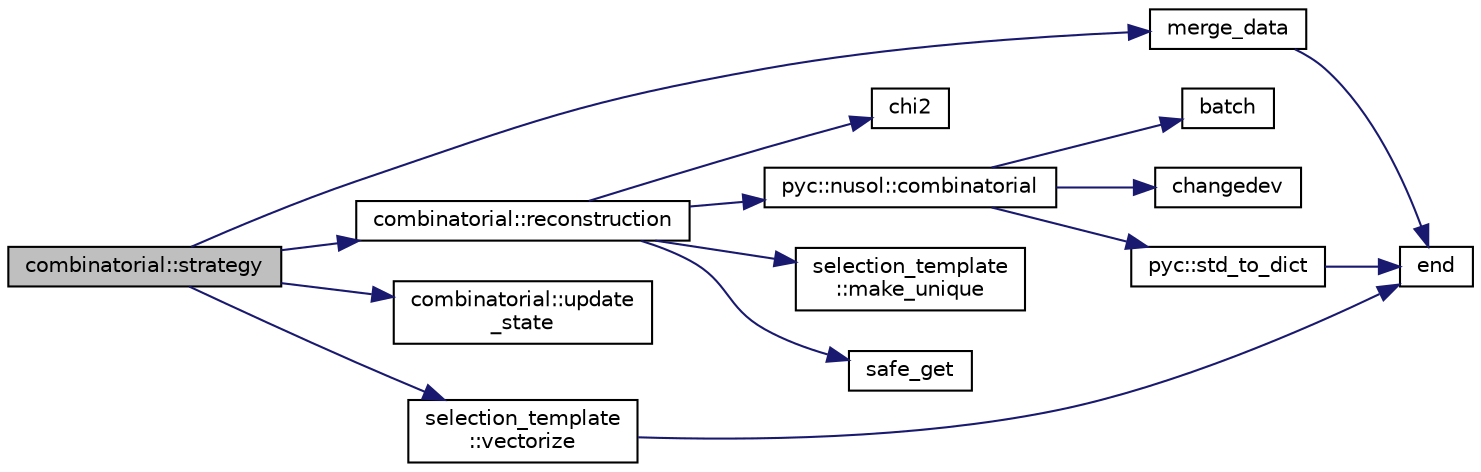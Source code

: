 digraph "combinatorial::strategy"
{
 // INTERACTIVE_SVG=YES
 // LATEX_PDF_SIZE
  edge [fontname="Helvetica",fontsize="10",labelfontname="Helvetica",labelfontsize="10"];
  node [fontname="Helvetica",fontsize="10",shape=record];
  rankdir="LR";
  Node1 [label="combinatorial::strategy",height=0.2,width=0.4,color="black", fillcolor="grey75", style="filled", fontcolor="black",tooltip=" "];
  Node1 -> Node2 [color="midnightblue",fontsize="10",style="solid",fontname="Helvetica"];
  Node2 [label="merge_data",height=0.2,width=0.4,color="black", fillcolor="white", style="filled",URL="$merge__cast_8h.html#a205af11d07be8d10770e7392817fc5c3",tooltip=" "];
  Node2 -> Node3 [color="midnightblue",fontsize="10",style="solid",fontname="Helvetica"];
  Node3 [label="end",height=0.2,width=0.4,color="black", fillcolor="white", style="filled",URL="$_3name_4_8h.html#a64e9fa75beda50a9e8400ee0d4e61984",tooltip=" "];
  Node1 -> Node4 [color="midnightblue",fontsize="10",style="solid",fontname="Helvetica"];
  Node4 [label="combinatorial::reconstruction",height=0.2,width=0.4,color="black", fillcolor="white", style="filled",URL="$classcombinatorial.html#a4f90aaf04154a0d1ca9d59e1ccb2c54e",tooltip=" "];
  Node4 -> Node5 [color="midnightblue",fontsize="10",style="solid",fontname="Helvetica"];
  Node5 [label="chi2",height=0.2,width=0.4,color="black", fillcolor="white", style="filled",URL="$combinatorial_8cxx.html#acd33f38fd89cd298ef5d1ea858ee0416",tooltip=" "];
  Node4 -> Node6 [color="midnightblue",fontsize="10",style="solid",fontname="Helvetica"];
  Node6 [label="pyc::nusol::combinatorial",height=0.2,width=0.4,color="black", fillcolor="white", style="filled",URL="$namespacepyc_1_1nusol.html#a0b618f866aa33e16c704d828744335e1",tooltip=" "];
  Node6 -> Node7 [color="midnightblue",fontsize="10",style="solid",fontname="Helvetica"];
  Node7 [label="batch",height=0.2,width=0.4,color="black", fillcolor="white", style="filled",URL="$_3name_4_8h.html#a3d94067338cad267b90428afcc647e33",tooltip=" "];
  Node6 -> Node8 [color="midnightblue",fontsize="10",style="solid",fontname="Helvetica"];
  Node8 [label="changedev",height=0.2,width=0.4,color="black", fillcolor="white", style="filled",URL="$utils_8h.html#a123aed6d73594e07c6401a7a6c587808",tooltip=" "];
  Node6 -> Node9 [color="midnightblue",fontsize="10",style="solid",fontname="Helvetica"];
  Node9 [label="pyc::std_to_dict",height=0.2,width=0.4,color="black", fillcolor="white", style="filled",URL="$namespacepyc.html#ab174cc51f6efef06bdb0ba47ec3fe3bf",tooltip=" "];
  Node9 -> Node3 [color="midnightblue",fontsize="10",style="solid",fontname="Helvetica"];
  Node4 -> Node10 [color="midnightblue",fontsize="10",style="solid",fontname="Helvetica"];
  Node10 [label="selection_template\l::make_unique",height=0.2,width=0.4,color="black", fillcolor="white", style="filled",URL="$classselection__template.html#ab760e9d895d74e62a9d4bfe436568a86",tooltip=" "];
  Node4 -> Node11 [color="midnightblue",fontsize="10",style="solid",fontname="Helvetica"];
  Node11 [label="safe_get",height=0.2,width=0.4,color="black", fillcolor="white", style="filled",URL="$combinatorial_8cxx.html#aa964f6b775656aa0ce291de39c09500f",tooltip=" "];
  Node1 -> Node12 [color="midnightblue",fontsize="10",style="solid",fontname="Helvetica"];
  Node12 [label="combinatorial::update\l_state",height=0.2,width=0.4,color="black", fillcolor="white", style="filled",URL="$classcombinatorial.html#adb51dd4e96b0c4596711f5466571e091",tooltip=" "];
  Node1 -> Node13 [color="midnightblue",fontsize="10",style="solid",fontname="Helvetica"];
  Node13 [label="selection_template\l::vectorize",height=0.2,width=0.4,color="black", fillcolor="white", style="filled",URL="$classselection__template.html#a7e1560964237cf7b4846e24b300d7b9e",tooltip=" "];
  Node13 -> Node3 [color="midnightblue",fontsize="10",style="solid",fontname="Helvetica"];
}
